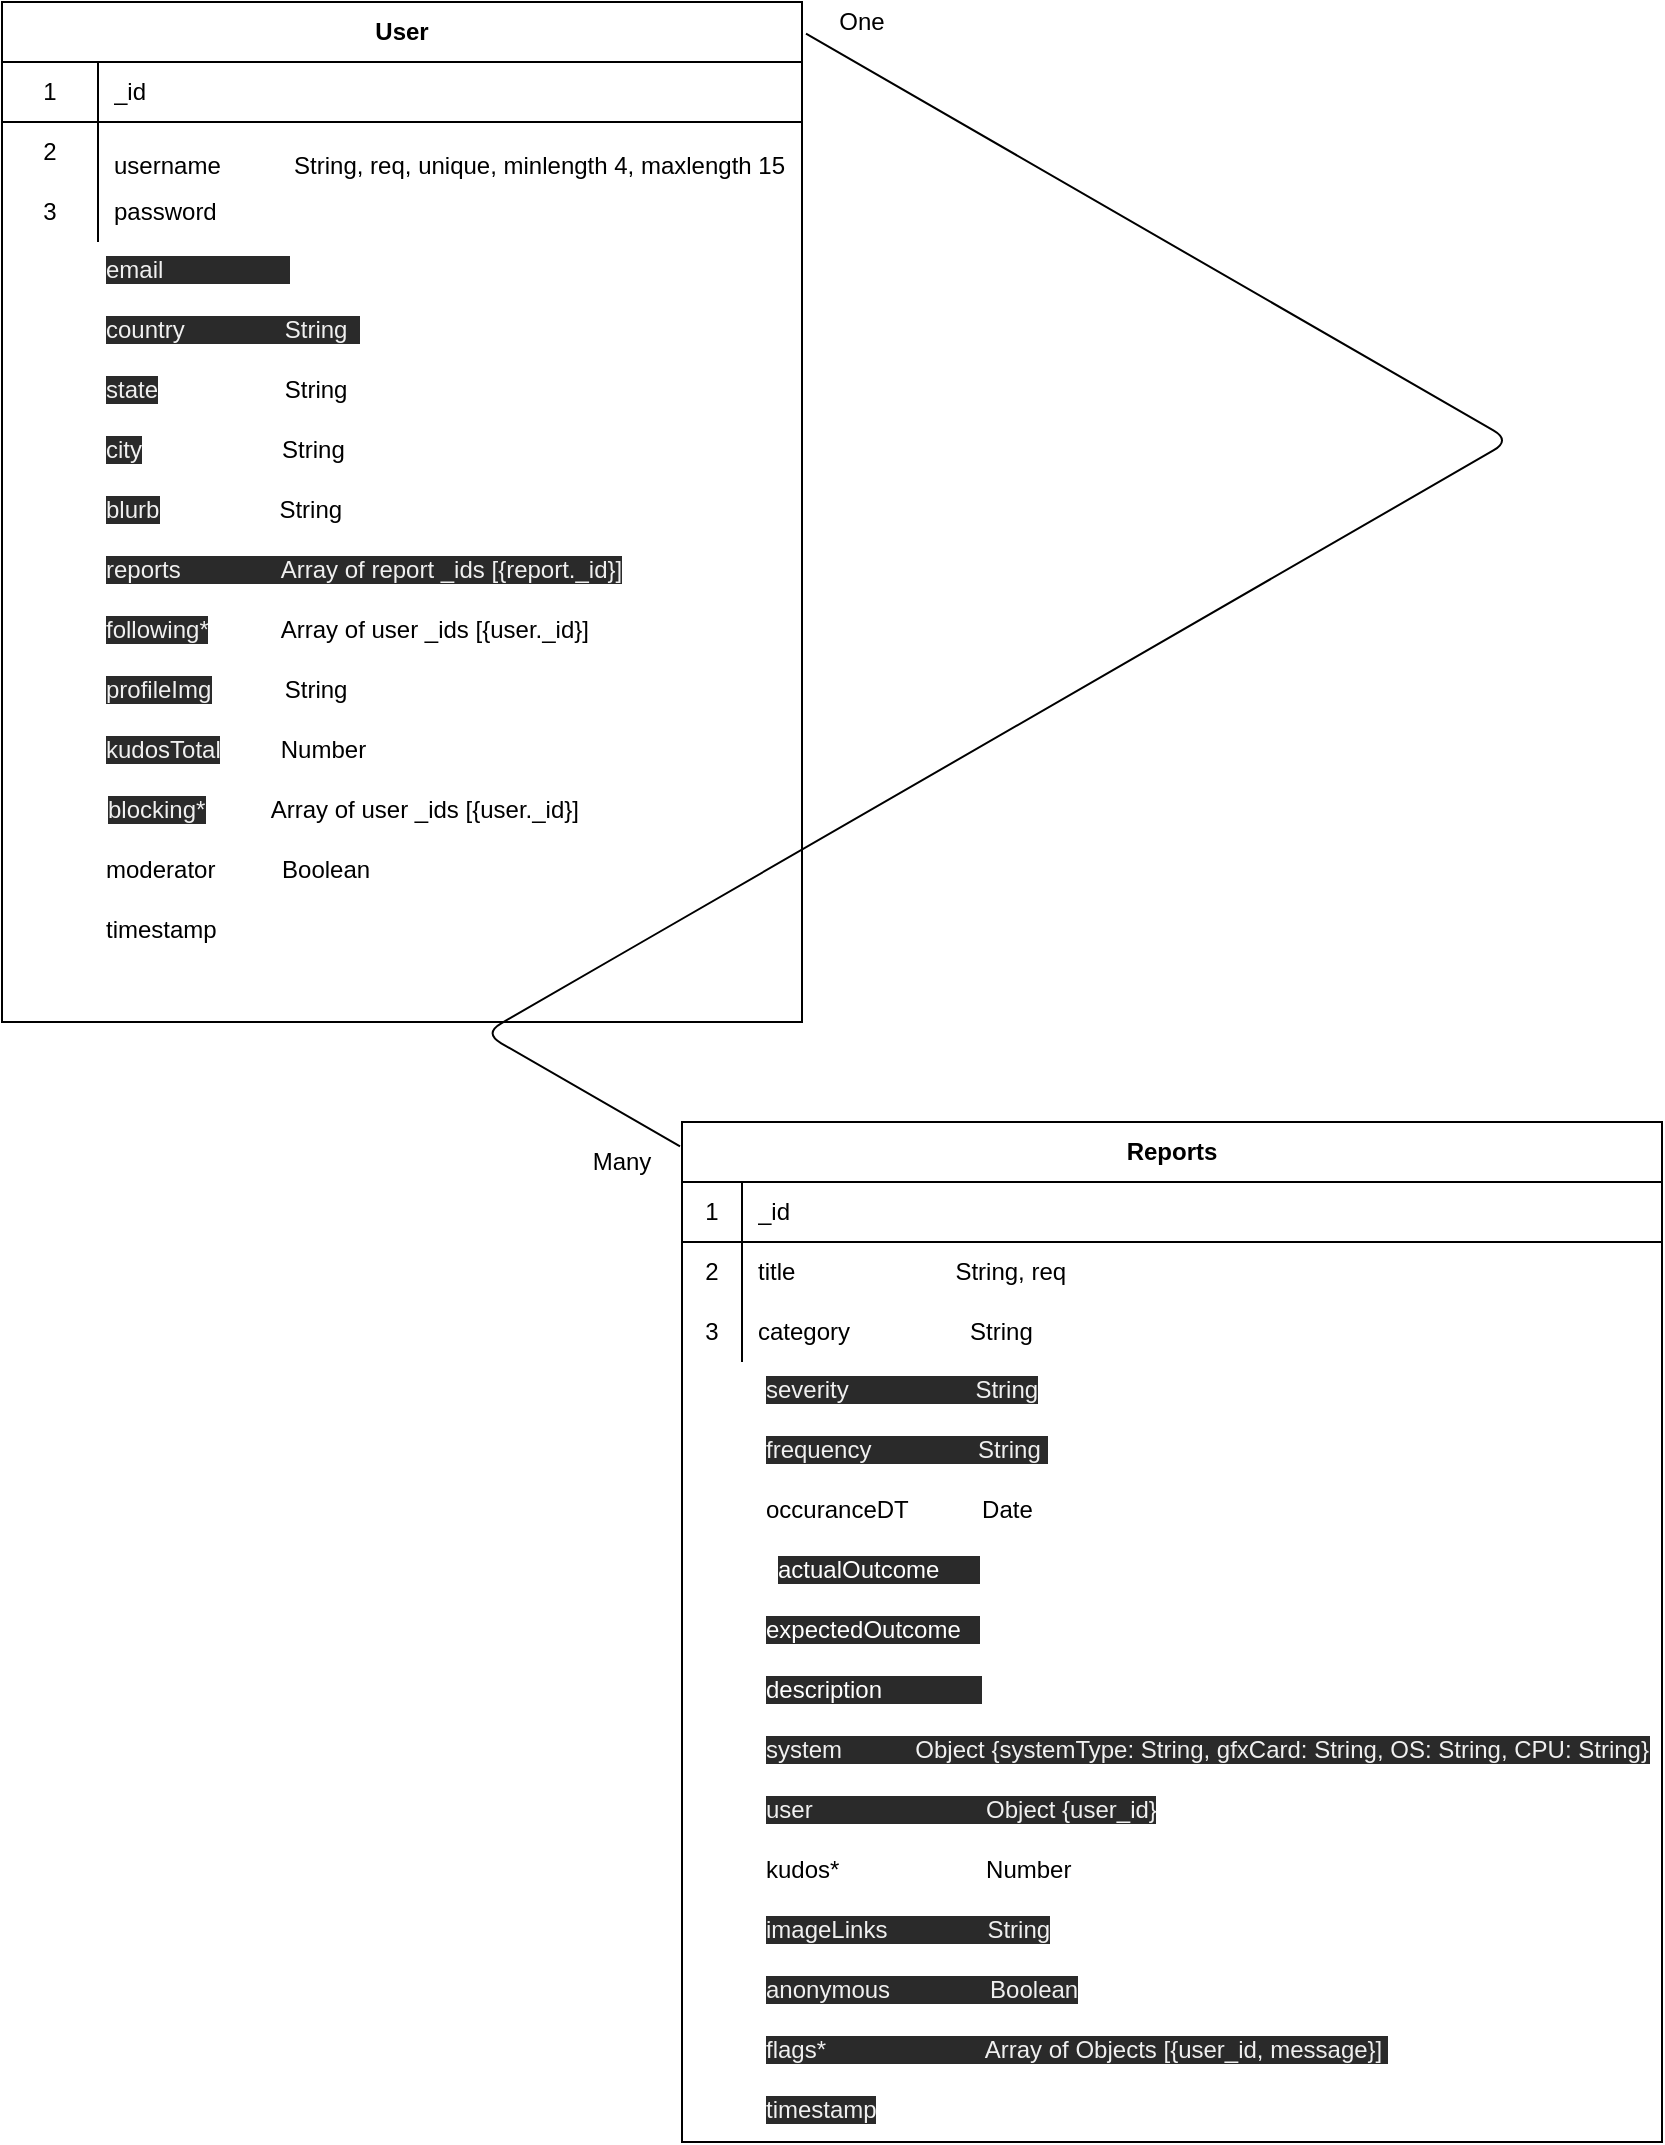 <mxfile version="13.10.0" type="embed">
    <diagram id="PG8aV6AiYEBSn7VBYaIY" name="Page-1">
        <mxGraphModel dx="443" dy="599" grid="1" gridSize="10" guides="1" tooltips="1" connect="1" arrows="1" fold="1" page="1" pageScale="1" pageWidth="850" pageHeight="1100" math="0" shadow="0">
            <root>
                <mxCell id="0"/>
                <mxCell id="1" parent="0"/>
                <mxCell id="21" value="Reports" style="shape=table;html=1;whiteSpace=wrap;startSize=30;container=1;collapsible=0;childLayout=tableLayout;fixedRows=1;rowLines=0;fontStyle=1;align=center;" vertex="1" parent="1">
                    <mxGeometry x="350" y="570" width="490" height="510" as="geometry"/>
                </mxCell>
                <mxCell id="22" value="" style="shape=partialRectangle;html=1;whiteSpace=wrap;collapsible=0;dropTarget=0;pointerEvents=0;fillColor=none;top=0;left=0;bottom=1;right=0;points=[[0,0.5],[1,0.5]];portConstraint=eastwest;" vertex="1" parent="21">
                    <mxGeometry y="30" width="490" height="30" as="geometry"/>
                </mxCell>
                <mxCell id="23" value="1" style="shape=partialRectangle;html=1;whiteSpace=wrap;connectable=0;fillColor=none;top=0;left=0;bottom=0;right=0;overflow=hidden;" vertex="1" parent="22">
                    <mxGeometry width="30" height="30" as="geometry"/>
                </mxCell>
                <mxCell id="24" value="_id" style="shape=partialRectangle;html=1;whiteSpace=wrap;connectable=0;fillColor=none;top=0;left=0;bottom=0;right=0;align=left;spacingLeft=6;overflow=hidden;" vertex="1" parent="22">
                    <mxGeometry x="30" width="460" height="30" as="geometry"/>
                </mxCell>
                <mxCell id="25" value="" style="shape=partialRectangle;html=1;whiteSpace=wrap;collapsible=0;dropTarget=0;pointerEvents=0;fillColor=none;top=0;left=0;bottom=0;right=0;points=[[0,0.5],[1,0.5]];portConstraint=eastwest;" vertex="1" parent="21">
                    <mxGeometry y="60" width="490" height="30" as="geometry"/>
                </mxCell>
                <mxCell id="26" value="2" style="shape=partialRectangle;html=1;whiteSpace=wrap;connectable=0;fillColor=none;top=0;left=0;bottom=0;right=0;overflow=hidden;" vertex="1" parent="25">
                    <mxGeometry width="30" height="30" as="geometry"/>
                </mxCell>
                <mxCell id="27" value="&lt;font color=&quot;#000000&quot; style=&quot;font-size: 12px&quot;&gt;title&amp;nbsp; &amp;nbsp; &amp;nbsp; &amp;nbsp; &amp;nbsp; &amp;nbsp; &amp;nbsp; &amp;nbsp; &amp;nbsp; &amp;nbsp; &amp;nbsp; &amp;nbsp;&amp;nbsp;&lt;span id=&quot;docs-internal-guid-bc0034bc-7fff-7c16-d90e-8620561f34ab&quot;&gt;&lt;span style=&quot;font-family: &amp;#34;arial&amp;#34; ; background-color: transparent ; vertical-align: baseline&quot;&gt;String, req&lt;/span&gt;&lt;/span&gt;&lt;/font&gt;" style="shape=partialRectangle;html=1;whiteSpace=wrap;connectable=0;fillColor=none;top=0;left=0;bottom=0;right=0;align=left;spacingLeft=6;overflow=hidden;" vertex="1" parent="25">
                    <mxGeometry x="30" width="460" height="30" as="geometry"/>
                </mxCell>
                <mxCell id="28" value="" style="shape=partialRectangle;html=1;whiteSpace=wrap;collapsible=0;dropTarget=0;pointerEvents=0;fillColor=none;top=0;left=0;bottom=0;right=0;points=[[0,0.5],[1,0.5]];portConstraint=eastwest;" vertex="1" parent="21">
                    <mxGeometry y="90" width="490" height="30" as="geometry"/>
                </mxCell>
                <mxCell id="29" value="3" style="shape=partialRectangle;html=1;whiteSpace=wrap;connectable=0;fillColor=none;top=0;left=0;bottom=0;right=0;overflow=hidden;" vertex="1" parent="28">
                    <mxGeometry width="30" height="30" as="geometry"/>
                </mxCell>
                <mxCell id="30" value="category&amp;nbsp; &amp;nbsp; &amp;nbsp; &amp;nbsp; &amp;nbsp; &amp;nbsp; &amp;nbsp; &amp;nbsp; &amp;nbsp; String" style="shape=partialRectangle;html=1;whiteSpace=wrap;connectable=0;fillColor=none;top=0;left=0;bottom=0;right=0;align=left;spacingLeft=6;overflow=hidden;" vertex="1" parent="28">
                    <mxGeometry x="30" width="460" height="30" as="geometry"/>
                </mxCell>
                <mxCell id="51" value="One" style="text;html=1;strokeColor=none;fillColor=none;align=center;verticalAlign=middle;whiteSpace=wrap;rounded=0;" vertex="1" parent="1">
                    <mxGeometry x="420" y="10" width="40" height="20" as="geometry"/>
                </mxCell>
                <mxCell id="52" value="Many" style="text;html=1;strokeColor=none;fillColor=none;align=center;verticalAlign=middle;whiteSpace=wrap;rounded=0;" vertex="1" parent="1">
                    <mxGeometry x="300" y="580" width="40" height="20" as="geometry"/>
                </mxCell>
                <mxCell id="62" value="" style="group" vertex="1" connectable="0" parent="1">
                    <mxGeometry x="10" y="10" width="400" height="510" as="geometry"/>
                </mxCell>
                <mxCell id="2" value="User" style="shape=table;html=1;whiteSpace=wrap;startSize=30;container=1;collapsible=0;childLayout=tableLayout;fixedRows=1;rowLines=0;fontStyle=1;align=center;" vertex="1" parent="62">
                    <mxGeometry width="400" height="510" as="geometry"/>
                </mxCell>
                <mxCell id="3" value="" style="shape=partialRectangle;html=1;whiteSpace=wrap;collapsible=0;dropTarget=0;pointerEvents=0;fillColor=none;top=0;left=0;bottom=1;right=0;points=[[0,0.5],[1,0.5]];portConstraint=eastwest;" vertex="1" parent="2">
                    <mxGeometry y="30" width="400" height="30" as="geometry"/>
                </mxCell>
                <mxCell id="4" value="1" style="shape=partialRectangle;html=1;whiteSpace=wrap;connectable=0;fillColor=none;top=0;left=0;bottom=0;right=0;overflow=hidden;" vertex="1" parent="3">
                    <mxGeometry width="48" height="30" as="geometry"/>
                </mxCell>
                <mxCell id="5" value="_id" style="shape=partialRectangle;html=1;whiteSpace=wrap;connectable=0;fillColor=none;top=0;left=0;bottom=0;right=0;align=left;spacingLeft=6;overflow=hidden;" vertex="1" parent="3">
                    <mxGeometry x="48" width="352" height="30" as="geometry"/>
                </mxCell>
                <mxCell id="6" value="" style="shape=partialRectangle;html=1;whiteSpace=wrap;collapsible=0;dropTarget=0;pointerEvents=0;fillColor=none;top=0;left=0;bottom=0;right=0;points=[[0,0.5],[1,0.5]];portConstraint=eastwest;" vertex="1" parent="2">
                    <mxGeometry y="60" width="400" height="30" as="geometry"/>
                </mxCell>
                <mxCell id="7" value="2" style="shape=partialRectangle;html=1;whiteSpace=wrap;connectable=0;fillColor=none;top=0;left=0;bottom=0;right=0;overflow=hidden;" vertex="1" parent="6">
                    <mxGeometry width="48" height="30" as="geometry"/>
                </mxCell>
                <mxCell id="8" value="&lt;p&gt;username&amp;nbsp; &amp;nbsp; &amp;nbsp; &amp;nbsp; &amp;nbsp; &amp;nbsp;String, req, unique, minlength 4, maxlength 15&lt;/p&gt;" style="shape=partialRectangle;html=1;whiteSpace=wrap;connectable=0;fillColor=none;top=0;left=0;bottom=0;right=0;align=left;spacingLeft=6;overflow=hidden;" vertex="1" parent="6">
                    <mxGeometry x="48" width="352" height="30" as="geometry"/>
                </mxCell>
                <mxCell id="9" value="" style="shape=partialRectangle;html=1;whiteSpace=wrap;collapsible=0;dropTarget=0;pointerEvents=0;fillColor=none;top=0;left=0;bottom=0;right=0;points=[[0,0.5],[1,0.5]];portConstraint=eastwest;" vertex="1" parent="2">
                    <mxGeometry y="90" width="400" height="30" as="geometry"/>
                </mxCell>
                <mxCell id="10" value="3" style="shape=partialRectangle;html=1;whiteSpace=wrap;connectable=0;fillColor=none;top=0;left=0;bottom=0;right=0;overflow=hidden;" vertex="1" parent="9">
                    <mxGeometry width="48" height="30" as="geometry"/>
                </mxCell>
                <mxCell id="11" value="password&amp;nbsp; &amp;nbsp; &amp;nbsp; &amp;nbsp; &amp;nbsp; &amp;nbsp;&amp;nbsp;&lt;span id=&quot;docs-internal-guid-5f578279-7fff-a381-2883-965eaa89dda6&quot;&gt;&lt;span style=&quot;font-family: &amp;#34;arial&amp;#34; ; background-color: transparent ; vertical-align: baseline&quot;&gt;&lt;font color=&quot;#ffffff&quot; style=&quot;font-size: 12px&quot;&gt;req, minlength 6, maxlength 15&lt;/font&gt;&lt;/span&gt;&lt;/span&gt;" style="shape=partialRectangle;html=1;whiteSpace=wrap;connectable=0;fillColor=none;top=0;left=0;bottom=0;right=0;align=left;spacingLeft=6;overflow=hidden;" vertex="1" parent="9">
                    <mxGeometry x="48" width="352" height="30" as="geometry"/>
                </mxCell>
                <mxCell id="61" value="" style="group" vertex="1" connectable="0" parent="62">
                    <mxGeometry x="50" y="120" width="350" height="360" as="geometry"/>
                </mxCell>
                <mxCell id="39" value="&lt;font style=&quot;font-size: 12px&quot;&gt;&lt;span style=&quot;color: rgb(240 , 240 , 240) ; font-family: &amp;#34;helvetica&amp;#34; ; font-style: normal ; font-weight: 400 ; letter-spacing: normal ; text-align: left ; text-indent: 0px ; text-transform: none ; word-spacing: 0px ; background-color: rgb(42 , 42 , 42) ; display: inline ; float: none&quot;&gt;email&amp;nbsp; &amp;nbsp; &amp;nbsp; &amp;nbsp; &amp;nbsp; &amp;nbsp; &amp;nbsp; &amp;nbsp; &amp;nbsp; &amp;nbsp;&lt;/span&gt;&lt;span id=&quot;docs-internal-guid-ab6e8928-7fff-3b7e-6d87-241a841491a9&quot;&gt;&lt;span style=&quot;font-family: &amp;#34;arial&amp;#34; ; background-color: transparent ; vertical-align: baseline&quot;&gt;&lt;font color=&quot;#ffffff&quot; style=&quot;font-size: 12px&quot;&gt;String, req, unique&lt;/font&gt;&lt;/span&gt;&lt;/span&gt;&lt;/font&gt;" style="text;whiteSpace=wrap;html=1;" vertex="1" parent="61">
                    <mxGeometry width="350.0" height="30" as="geometry"/>
                </mxCell>
                <mxCell id="40" value="&lt;span style=&quot;color: rgb(240 , 240 , 240) ; font-family: &amp;#34;helvetica&amp;#34; ; font-size: 12px ; font-style: normal ; font-weight: 400 ; letter-spacing: normal ; text-align: left ; text-indent: 0px ; text-transform: none ; word-spacing: 0px ; background-color: rgb(42 , 42 , 42) ; display: inline ; float: none&quot;&gt;country&amp;nbsp; &amp;nbsp; &amp;nbsp; &amp;nbsp; &amp;nbsp; &amp;nbsp; &amp;nbsp; &amp;nbsp;String&amp;nbsp;&amp;nbsp;&lt;/span&gt;" style="text;whiteSpace=wrap;html=1;" vertex="1" parent="61">
                    <mxGeometry y="30" width="350.0" height="30" as="geometry"/>
                </mxCell>
                <mxCell id="41" value="&lt;span style=&quot;color: rgb(240 , 240 , 240) ; font-family: &amp;#34;helvetica&amp;#34; ; font-size: 12px ; font-style: normal ; font-weight: 400 ; letter-spacing: normal ; text-align: left ; text-indent: 0px ; text-transform: none ; word-spacing: 0px ; background-color: rgb(42 , 42 , 42) ; display: inline ; float: none&quot;&gt;blurb&lt;/span&gt;&lt;span style=&quot;font-family: &amp;#34;helvetica&amp;#34;&quot;&gt;&amp;nbsp; &amp;nbsp; &amp;nbsp; &amp;nbsp; &amp;nbsp; &amp;nbsp; &amp;nbsp; &amp;nbsp; &amp;nbsp; String&lt;/span&gt;" style="text;whiteSpace=wrap;html=1;" vertex="1" parent="61">
                    <mxGeometry y="120" width="350.0" height="30" as="geometry"/>
                </mxCell>
                <mxCell id="42" value="&lt;span style=&quot;color: rgb(240 , 240 , 240) ; font-family: &amp;#34;helvetica&amp;#34; ; font-size: 12px ; font-style: normal ; font-weight: 400 ; letter-spacing: normal ; text-align: left ; text-indent: 0px ; text-transform: none ; word-spacing: 0px ; background-color: rgb(42 , 42 , 42) ; display: inline ; float: none&quot;&gt;following*&lt;/span&gt;&lt;span style=&quot;font-family: &amp;#34;helvetica&amp;#34;&quot;&gt;&amp;nbsp;&amp;nbsp; &amp;nbsp; &amp;nbsp; &amp;nbsp; &amp;nbsp; Array of user _ids [{user._id}]&lt;/span&gt;" style="text;whiteSpace=wrap;html=1;" vertex="1" parent="61">
                    <mxGeometry y="180" width="350.0" height="30" as="geometry"/>
                </mxCell>
                <mxCell id="43" value="&lt;span style=&quot;color: rgb(240 , 240 , 240) ; font-family: &amp;#34;helvetica&amp;#34; ; font-size: 12px ; font-style: normal ; font-weight: 400 ; letter-spacing: normal ; text-align: left ; text-indent: 0px ; text-transform: none ; word-spacing: 0px ; background-color: rgb(42 , 42 , 42) ; display: inline ; float: none&quot;&gt;profileImg&lt;/span&gt;&lt;span style=&quot;font-family: &amp;#34;helvetica&amp;#34;&quot;&gt;&amp;nbsp; &amp;nbsp; &amp;nbsp; &amp;nbsp; &amp;nbsp; &amp;nbsp;String&lt;/span&gt;" style="text;whiteSpace=wrap;html=1;" vertex="1" parent="61">
                    <mxGeometry y="210" width="350.0" height="30" as="geometry"/>
                </mxCell>
                <mxCell id="44" value="&lt;span style=&quot;color: rgb(240 , 240 , 240) ; font-family: &amp;#34;helvetica&amp;#34; ; font-size: 12px ; font-style: normal ; font-weight: 400 ; letter-spacing: normal ; text-align: left ; text-indent: 0px ; text-transform: none ; word-spacing: 0px ; background-color: rgb(42 , 42 , 42) ; display: inline ; float: none&quot;&gt;kudosTotal&lt;/span&gt;&lt;span style=&quot;font-family: &amp;#34;helvetica&amp;#34;&quot;&gt;&amp;nbsp; &amp;nbsp; &amp;nbsp; &amp;nbsp; &amp;nbsp;Number&lt;/span&gt;" style="text;whiteSpace=wrap;html=1;" vertex="1" parent="61">
                    <mxGeometry y="240" width="350.0" height="30" as="geometry"/>
                </mxCell>
                <mxCell id="45" value="&lt;span style=&quot;color: rgb(240 , 240 , 240) ; font-family: &amp;#34;helvetica&amp;#34; ; font-size: 12px ; font-style: normal ; font-weight: 400 ; letter-spacing: normal ; text-align: left ; text-indent: 0px ; text-transform: none ; word-spacing: 0px ; background-color: rgb(42 , 42 , 42) ; display: inline ; float: none&quot;&gt;blocking*&lt;/span&gt;&lt;span style=&quot;font-family: &amp;#34;helvetica&amp;#34;&quot;&gt;&amp;nbsp; &amp;nbsp; &amp;nbsp; &amp;nbsp; &amp;nbsp; Array of user _ids [{user._id}]&lt;/span&gt;" style="text;whiteSpace=wrap;html=1;" vertex="1" parent="61">
                    <mxGeometry x="1" y="270" width="350.0" height="30" as="geometry"/>
                </mxCell>
                <mxCell id="46" value="&lt;font face=&quot;helvetica&quot;&gt;timestamp&amp;nbsp;&lt;/font&gt;" style="text;whiteSpace=wrap;html=1;" vertex="1" parent="61">
                    <mxGeometry y="330" width="350.0" height="30" as="geometry"/>
                </mxCell>
                <mxCell id="53" value="&lt;font face=&quot;helvetica&quot;&gt;moderator&amp;nbsp; &amp;nbsp; &amp;nbsp; &amp;nbsp; &amp;nbsp; Boolean&lt;/font&gt;" style="text;whiteSpace=wrap;html=1;" vertex="1" parent="61">
                    <mxGeometry y="300" width="350.0" height="30" as="geometry"/>
                </mxCell>
                <mxCell id="58" value="&lt;span style=&quot;color: rgb(240 , 240 , 240) ; font-family: &amp;#34;helvetica&amp;#34; ; font-size: 12px ; font-style: normal ; font-weight: 400 ; letter-spacing: normal ; text-align: left ; text-indent: 0px ; text-transform: none ; word-spacing: 0px ; background-color: rgb(42 , 42 , 42) ; display: inline ; float: none&quot;&gt;reports&amp;nbsp; &amp;nbsp; &amp;nbsp; &amp;nbsp; &amp;nbsp; &amp;nbsp; &amp;nbsp; &amp;nbsp;Array of report _ids [{report._id}]&lt;/span&gt;" style="text;whiteSpace=wrap;html=1;" vertex="1" parent="61">
                    <mxGeometry y="150" width="350.0" height="30" as="geometry"/>
                </mxCell>
                <mxCell id="59" value="&lt;span style=&quot;color: rgb(240 , 240 , 240) ; font-family: &amp;#34;helvetica&amp;#34; ; font-size: 12px ; font-style: normal ; font-weight: 400 ; letter-spacing: normal ; text-align: left ; text-indent: 0px ; text-transform: none ; word-spacing: 0px ; background-color: rgb(42 , 42 , 42) ; display: inline ; float: none&quot;&gt;state&lt;/span&gt;&lt;span style=&quot;font-family: &amp;#34;helvetica&amp;#34;&quot;&gt;&amp;nbsp; &amp;nbsp; &amp;nbsp; &amp;nbsp; &amp;nbsp; &amp;nbsp; &amp;nbsp; &amp;nbsp; &amp;nbsp; &amp;nbsp;String&lt;/span&gt;" style="text;whiteSpace=wrap;html=1;" vertex="1" parent="61">
                    <mxGeometry y="60" width="350.0" height="30" as="geometry"/>
                </mxCell>
                <mxCell id="60" value="&lt;span style=&quot;color: rgb(240 , 240 , 240) ; font-family: &amp;#34;helvetica&amp;#34; ; font-size: 12px ; font-style: normal ; font-weight: 400 ; letter-spacing: normal ; text-align: left ; text-indent: 0px ; text-transform: none ; word-spacing: 0px ; background-color: rgb(42 , 42 , 42) ; display: inline ; float: none&quot;&gt;city&lt;/span&gt;&lt;span style=&quot;font-family: &amp;#34;helvetica&amp;#34;&quot;&gt;&amp;nbsp; &amp;nbsp; &amp;nbsp; &amp;nbsp; &amp;nbsp; &amp;nbsp; &amp;nbsp; &amp;nbsp; &amp;nbsp; &amp;nbsp; &amp;nbsp;String&lt;/span&gt;" style="text;whiteSpace=wrap;html=1;" vertex="1" parent="61">
                    <mxGeometry y="90" width="350.0" height="30" as="geometry"/>
                </mxCell>
                <mxCell id="66" value="" style="group" vertex="1" connectable="0" parent="1">
                    <mxGeometry x="390" y="690" width="450" height="390" as="geometry"/>
                </mxCell>
                <mxCell id="31" value="&lt;span style=&quot;color: rgb(240 , 240 , 240) ; font-family: &amp;#34;helvetica&amp;#34; ; font-size: 12px ; font-style: normal ; font-weight: 400 ; letter-spacing: normal ; text-align: left ; text-indent: 0px ; text-transform: none ; word-spacing: 0px ; background-color: rgb(42 , 42 , 42) ; display: inline ; float: none&quot;&gt;severity&amp;nbsp; &amp;nbsp; &amp;nbsp; &amp;nbsp; &amp;nbsp; &amp;nbsp; &amp;nbsp; &amp;nbsp; &amp;nbsp; &amp;nbsp;String&lt;/span&gt;" style="text;whiteSpace=wrap;html=1;" vertex="1" parent="66">
                    <mxGeometry width="443.662" height="30" as="geometry"/>
                </mxCell>
                <mxCell id="32" value="&lt;span style=&quot;color: rgb(240 , 240 , 240) ; font-family: &amp;#34;helvetica&amp;#34; ; font-size: 12px ; font-style: normal ; font-weight: 400 ; letter-spacing: normal ; text-align: left ; text-indent: 0px ; text-transform: none ; word-spacing: 0px ; background-color: rgb(42 , 42 , 42) ; display: inline ; float: none&quot;&gt;frequency&amp;nbsp; &amp;nbsp; &amp;nbsp; &amp;nbsp; &amp;nbsp; &amp;nbsp; &amp;nbsp; &amp;nbsp; String&amp;nbsp;&lt;/span&gt;" style="text;whiteSpace=wrap;html=1;" vertex="1" parent="66">
                    <mxGeometry y="30" width="443.662" height="30" as="geometry"/>
                </mxCell>
                <mxCell id="33" value="&lt;font face=&quot;helvetica&quot;&gt;occuranceDT&amp;nbsp; &amp;nbsp; &amp;nbsp; &amp;nbsp; &amp;nbsp; &amp;nbsp;Date&lt;/font&gt;" style="text;whiteSpace=wrap;html=1;" vertex="1" parent="66">
                    <mxGeometry y="60" width="443.662" height="30" as="geometry"/>
                </mxCell>
                <mxCell id="34" value="&lt;font color=&quot;#ffffff&quot; style=&quot;font-size: 12px&quot;&gt;&lt;span style=&quot;font-family: &amp;#34;helvetica&amp;#34; ; font-style: normal ; font-weight: 400 ; letter-spacing: normal ; text-align: left ; text-indent: 0px ; text-transform: none ; word-spacing: 0px ; background-color: rgb(42 , 42 , 42) ; display: inline ; float: none&quot;&gt;description&amp;nbsp; &amp;nbsp; &amp;nbsp; &amp;nbsp; &amp;nbsp; &amp;nbsp; &amp;nbsp; &amp;nbsp;&lt;/span&gt;&lt;span id=&quot;docs-internal-guid-bc0034bc-7fff-7c16-d90e-8620561f34ab&quot;&gt;&lt;span style=&quot;font-family: &amp;#34;arial&amp;#34; ; background-color: transparent ; vertical-align: baseline&quot;&gt;String, req&lt;/span&gt;&lt;/span&gt;&lt;/font&gt;" style="text;whiteSpace=wrap;html=1;" vertex="1" parent="66">
                    <mxGeometry y="150" width="443.662" height="30" as="geometry"/>
                </mxCell>
                <mxCell id="56" value="&lt;font color=&quot;#ffffff&quot; style=&quot;font-size: 12px&quot;&gt;&lt;span style=&quot;font-family: &amp;#34;helvetica&amp;#34; ; font-style: normal ; font-weight: 400 ; letter-spacing: normal ; text-align: left ; text-indent: 0px ; text-transform: none ; word-spacing: 0px ; background-color: rgb(42 , 42 , 42) ; display: inline ; float: none&quot;&gt;actualOutcome&amp;nbsp; &amp;nbsp; &amp;nbsp;&amp;nbsp;&lt;/span&gt;&lt;span id=&quot;docs-internal-guid-bc0034bc-7fff-7c16-d90e-8620561f34ab&quot;&gt;&lt;span style=&quot;font-family: &amp;#34;arial&amp;#34; ; background-color: transparent ; vertical-align: baseline&quot;&gt;String, req&lt;/span&gt;&lt;/span&gt;&lt;/font&gt;" style="text;whiteSpace=wrap;html=1;" vertex="1" parent="66">
                    <mxGeometry x="6.338" y="90" width="443.662" height="30" as="geometry"/>
                </mxCell>
                <mxCell id="57" value="&lt;font color=&quot;#ffffff&quot; style=&quot;font-size: 12px&quot;&gt;&lt;span style=&quot;font-family: &amp;#34;helvetica&amp;#34; ; font-style: normal ; font-weight: 400 ; letter-spacing: normal ; text-align: left ; text-indent: 0px ; text-transform: none ; word-spacing: 0px ; background-color: rgb(42 , 42 , 42) ; display: inline ; float: none&quot;&gt;expectedOutcome&amp;nbsp; &amp;nbsp;&lt;/span&gt;&lt;span id=&quot;docs-internal-guid-bc0034bc-7fff-7c16-d90e-8620561f34ab&quot;&gt;&lt;span style=&quot;font-family: &amp;#34;arial&amp;#34; ; background-color: transparent ; vertical-align: baseline&quot;&gt;String, req&lt;/span&gt;&lt;/span&gt;&lt;/font&gt;" style="text;whiteSpace=wrap;html=1;" vertex="1" parent="66">
                    <mxGeometry y="120" width="443.662" height="30" as="geometry"/>
                </mxCell>
                <mxCell id="67" value="" style="group" vertex="1" connectable="0" parent="66">
                    <mxGeometry y="180" width="450.0" height="210" as="geometry"/>
                </mxCell>
                <mxCell id="35" value="&lt;span style=&quot;color: rgb(240 , 240 , 240) ; font-family: &amp;#34;helvetica&amp;#34; ; font-size: 12px ; font-style: normal ; font-weight: 400 ; letter-spacing: normal ; text-align: left ; text-indent: 0px ; text-transform: none ; word-spacing: 0px ; background-color: rgb(42 , 42 , 42) ; display: inline ; float: none&quot;&gt;system&amp;nbsp; &amp;nbsp; &amp;nbsp; &amp;nbsp; &amp;nbsp; &amp;nbsp;Object {systemType: String, gfxCard: String, OS: String, CPU: String}&lt;/span&gt;" style="text;whiteSpace=wrap;html=1;" vertex="1" parent="67">
                    <mxGeometry width="450.0" height="30" as="geometry"/>
                </mxCell>
                <mxCell id="36" value="&lt;span style=&quot;color: rgb(240 , 240 , 240) ; font-family: &amp;#34;helvetica&amp;#34; ; font-size: 12px ; font-style: normal ; font-weight: 400 ; letter-spacing: normal ; text-align: left ; text-indent: 0px ; text-transform: none ; word-spacing: 0px ; background-color: rgb(42 , 42 , 42) ; display: inline ; float: none&quot;&gt;user&amp;nbsp; &amp;nbsp; &amp;nbsp; &amp;nbsp; &amp;nbsp; &amp;nbsp; &amp;nbsp; &amp;nbsp; &amp;nbsp; &amp;nbsp; &amp;nbsp; &amp;nbsp; &amp;nbsp; Object {user_id}&lt;/span&gt;" style="text;whiteSpace=wrap;html=1;" vertex="1" parent="67">
                    <mxGeometry y="30" width="450.0" height="30" as="geometry"/>
                </mxCell>
                <mxCell id="37" value="&lt;font face=&quot;helvetica&quot;&gt;kudos*&amp;nbsp; &amp;nbsp; &amp;nbsp; &amp;nbsp; &amp;nbsp; &amp;nbsp; &amp;nbsp; &amp;nbsp; &amp;nbsp; &amp;nbsp; &amp;nbsp; Number&lt;/font&gt;" style="text;whiteSpace=wrap;html=1;" vertex="1" parent="67">
                    <mxGeometry y="60" width="450.0" height="30" as="geometry"/>
                </mxCell>
                <mxCell id="38" value="&lt;span style=&quot;color: rgb(240 , 240 , 240) ; font-family: &amp;#34;helvetica&amp;#34; ; font-size: 12px ; font-style: normal ; font-weight: 400 ; letter-spacing: normal ; text-align: left ; text-indent: 0px ; text-transform: none ; word-spacing: 0px ; background-color: rgb(42 , 42 , 42) ; display: inline ; float: none&quot;&gt;imageLinks&amp;nbsp; &amp;nbsp; &amp;nbsp; &amp;nbsp; &amp;nbsp; &amp;nbsp; &amp;nbsp; &amp;nbsp;String&lt;/span&gt;" style="text;whiteSpace=wrap;html=1;" vertex="1" parent="67">
                    <mxGeometry y="90" width="450.0" height="30" as="geometry"/>
                </mxCell>
                <mxCell id="47" value="&lt;span style=&quot;color: rgb(240 , 240 , 240) ; font-family: &amp;#34;helvetica&amp;#34; ; font-size: 12px ; font-style: normal ; font-weight: 400 ; letter-spacing: normal ; text-align: left ; text-indent: 0px ; text-transform: none ; word-spacing: 0px ; background-color: rgb(42 , 42 , 42) ; display: inline ; float: none&quot;&gt;timestamp&lt;/span&gt;" style="text;whiteSpace=wrap;html=1;" vertex="1" parent="67">
                    <mxGeometry y="180" width="450.0" height="30" as="geometry"/>
                </mxCell>
                <mxCell id="54" value="&lt;span style=&quot;color: rgb(240 , 240 , 240) ; font-family: &amp;#34;helvetica&amp;#34; ; font-size: 12px ; font-style: normal ; font-weight: 400 ; letter-spacing: normal ; text-align: left ; text-indent: 0px ; text-transform: none ; word-spacing: 0px ; background-color: rgb(42 , 42 , 42) ; display: inline ; float: none&quot;&gt;anonymous&amp;nbsp; &amp;nbsp; &amp;nbsp; &amp;nbsp; &amp;nbsp; &amp;nbsp; &amp;nbsp; &amp;nbsp;Boolean&lt;/span&gt;" style="text;whiteSpace=wrap;html=1;" vertex="1" parent="67">
                    <mxGeometry y="120" width="450.0" height="30" as="geometry"/>
                </mxCell>
                <mxCell id="55" value="&lt;span style=&quot;color: rgb(240 , 240 , 240) ; font-family: &amp;#34;helvetica&amp;#34; ; font-size: 12px ; font-style: normal ; font-weight: 400 ; letter-spacing: normal ; text-align: left ; text-indent: 0px ; text-transform: none ; word-spacing: 0px ; background-color: rgb(42 , 42 , 42) ; display: inline ; float: none&quot;&gt;flags*&amp;nbsp; &amp;nbsp; &amp;nbsp; &amp;nbsp; &amp;nbsp; &amp;nbsp; &amp;nbsp; &amp;nbsp; &amp;nbsp; &amp;nbsp; &amp;nbsp; &amp;nbsp; Array of Objects [{user_id, message}]&amp;nbsp;&lt;/span&gt;" style="text;whiteSpace=wrap;html=1;" vertex="1" parent="67">
                    <mxGeometry y="150" width="450.0" height="30" as="geometry"/>
                </mxCell>
                <mxCell id="68" value="" style="edgeStyle=isometricEdgeStyle;endArrow=none;html=1;elbow=vertical;entryX=1.005;entryY=0.031;entryDx=0;entryDy=0;entryPerimeter=0;exitX=-0.002;exitY=0.024;exitDx=0;exitDy=0;exitPerimeter=0;" edge="1" parent="1" source="21" target="2">
                    <mxGeometry width="50" height="100" relative="1" as="geometry">
                        <mxPoint x="450" y="370" as="sourcePoint"/>
                        <mxPoint x="500" y="270" as="targetPoint"/>
                        <Array as="points">
                            <mxPoint x="330" y="480"/>
                        </Array>
                    </mxGeometry>
                </mxCell>
            </root>
        </mxGraphModel>
    </diagram>
</mxfile>